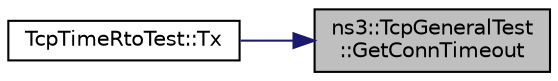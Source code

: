 digraph "ns3::TcpGeneralTest::GetConnTimeout"
{
 // LATEX_PDF_SIZE
  edge [fontname="Helvetica",fontsize="10",labelfontname="Helvetica",labelfontsize="10"];
  node [fontname="Helvetica",fontsize="10",shape=record];
  rankdir="RL";
  Node1 [label="ns3::TcpGeneralTest\l::GetConnTimeout",height=0.2,width=0.4,color="black", fillcolor="grey75", style="filled", fontcolor="black",tooltip="Get the retransmission time for the SYN segments."];
  Node1 -> Node2 [dir="back",color="midnightblue",fontsize="10",style="solid",fontname="Helvetica"];
  Node2 [label="TcpTimeRtoTest::Tx",height=0.2,width=0.4,color="black", fillcolor="white", style="filled",URL="$class_tcp_time_rto_test.html#ae8f215f01bf8d8f198c5701029f60b1e",tooltip="Packet transmitted down to IP layer."];
}
